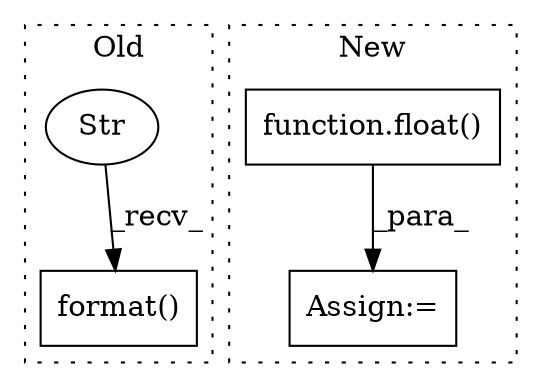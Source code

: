 digraph G {
subgraph cluster0 {
1 [label="format()" a="75" s="11774" l="57" shape="box"];
3 [label="Str" a="66" s="11774" l="29" shape="ellipse"];
label = "Old";
style="dotted";
}
subgraph cluster1 {
2 [label="function.float()" a="75" s="11541,11579" l="6,1" shape="box"];
4 [label="Assign:=" a="68" s="11538" l="3" shape="box"];
label = "New";
style="dotted";
}
2 -> 4 [label="_para_"];
3 -> 1 [label="_recv_"];
}